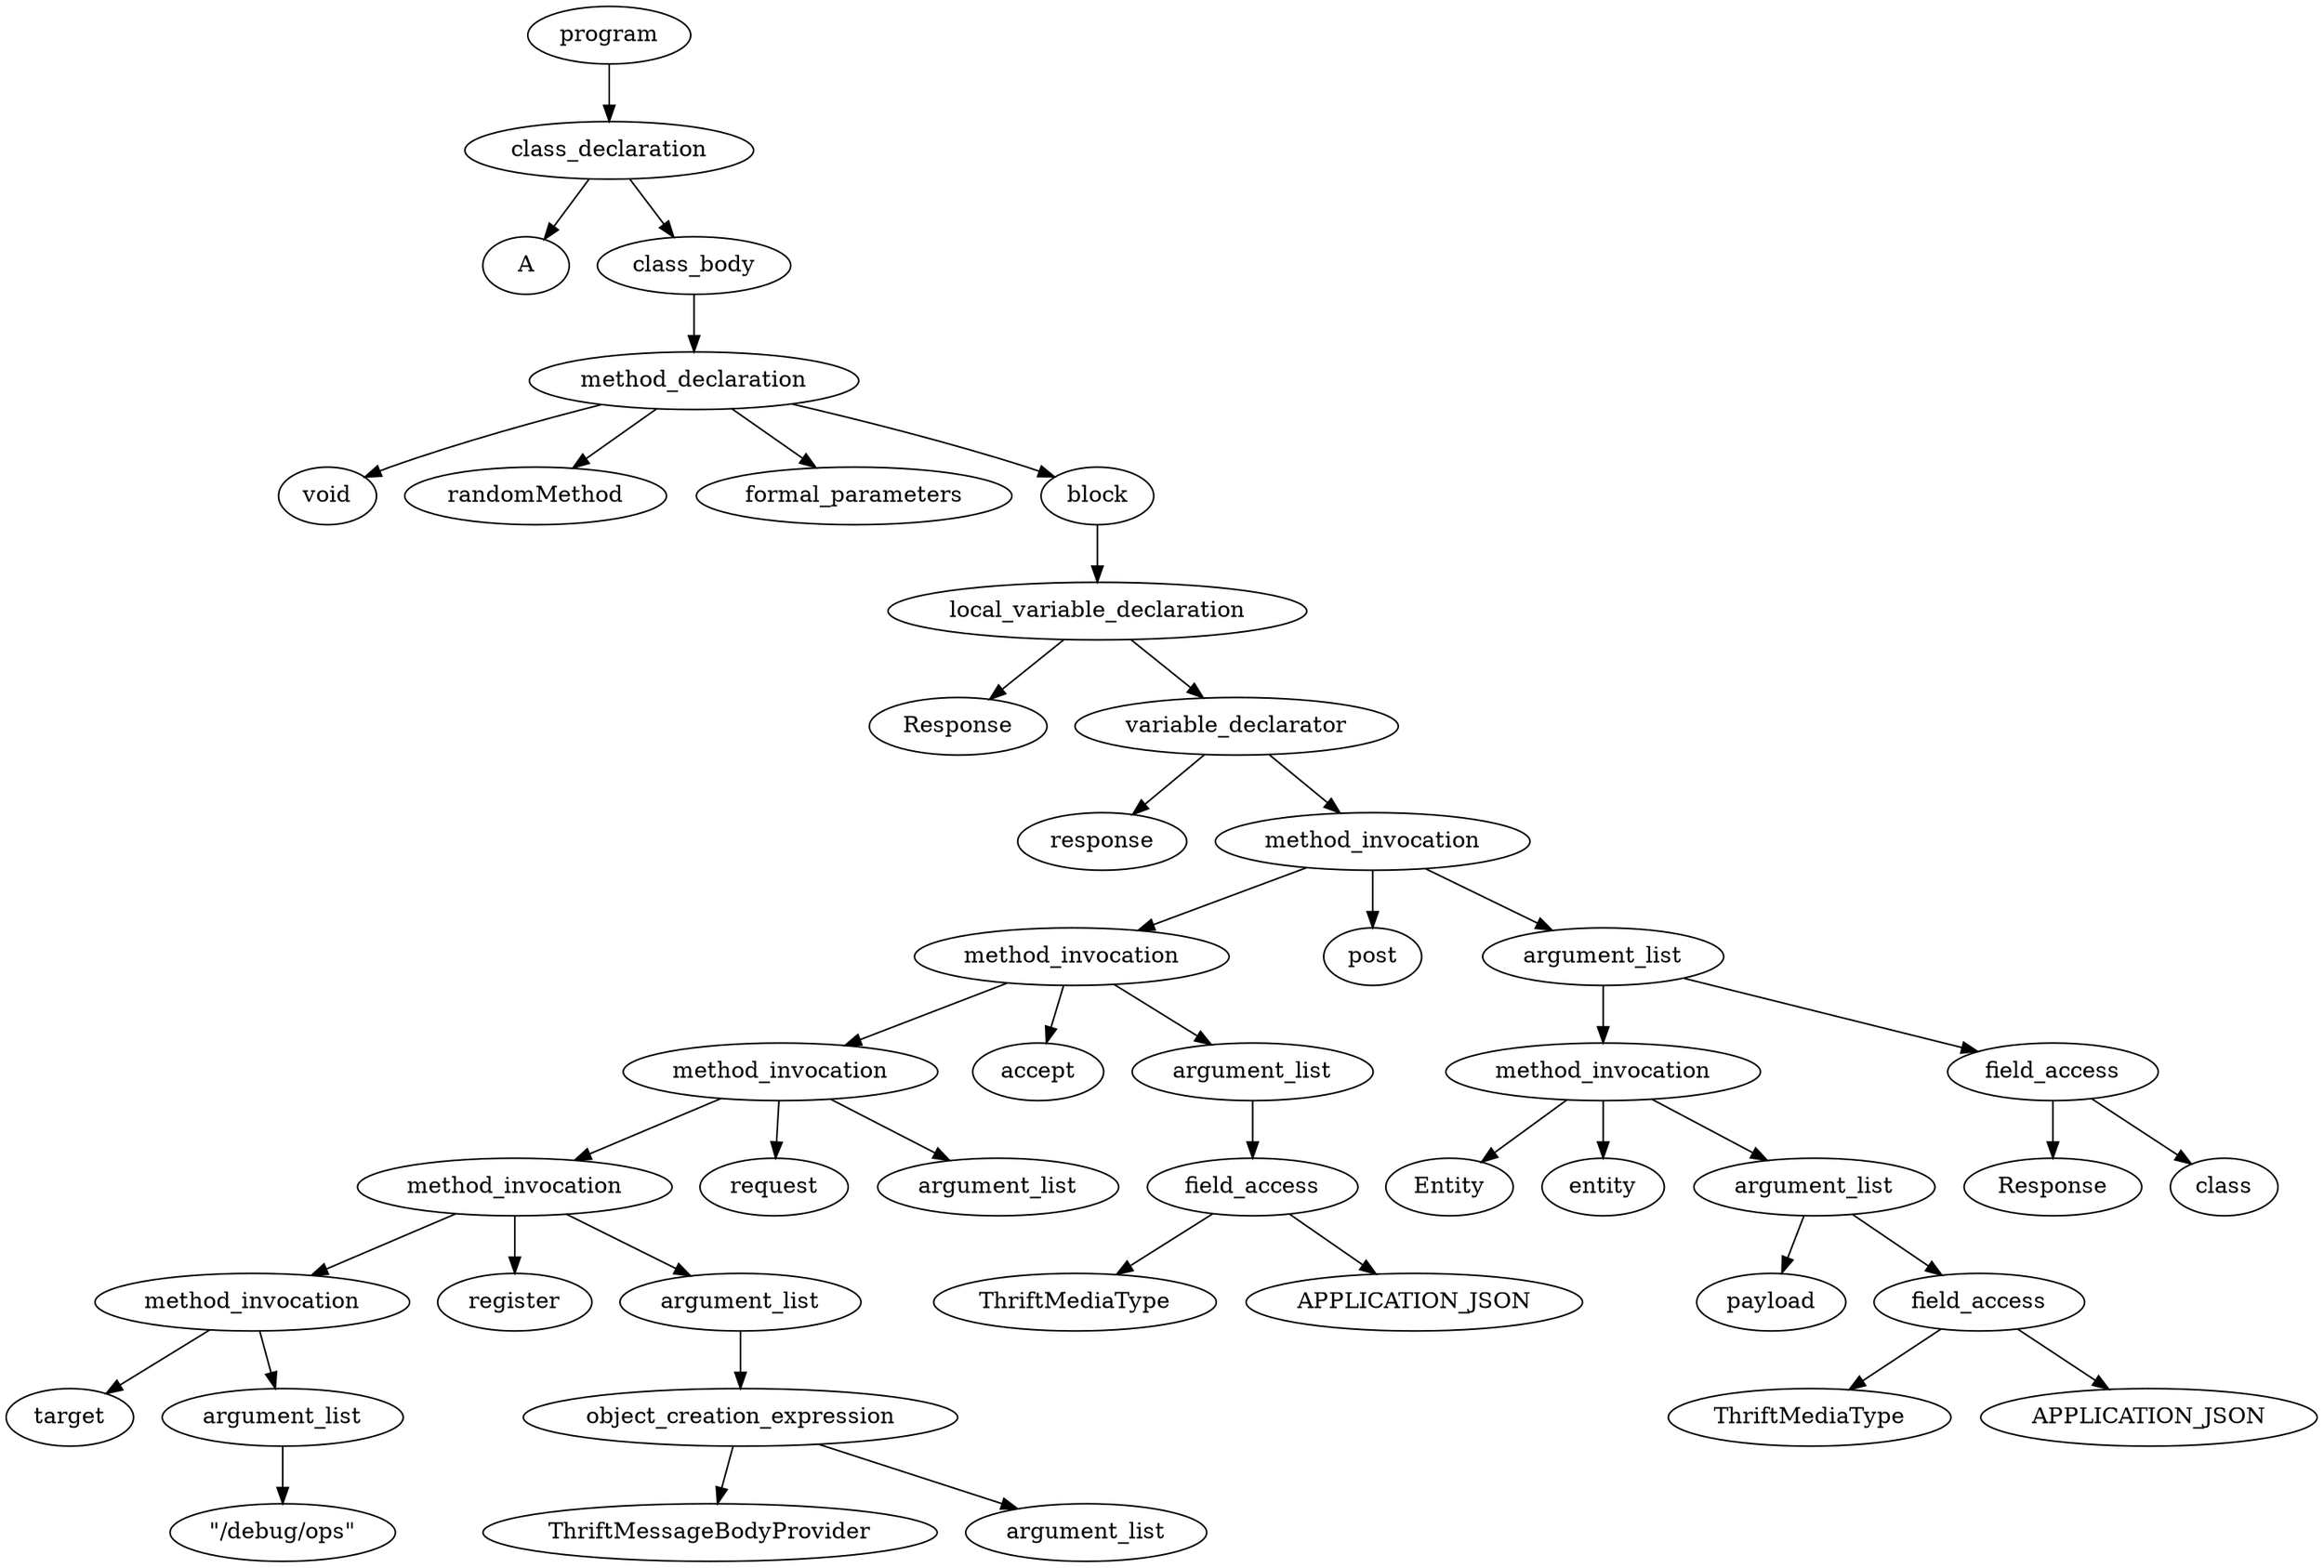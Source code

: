 strict digraph "" {
	node [label="\N"];
	4450880880	[label=program];
	4450879472	[label=class_declaration];
	4450880880 -> 4450879472;
	4450881968	[label=A];
	4450879472 -> 4450881968;
	4450881840	[label=class_body];
	4450879472 -> 4450881840;
	4450883568	[label=method_declaration];
	4450881840 -> 4450883568;
	4450883824	[label=void];
	4450883568 -> 4450883824;
	4450883888	[label=randomMethod];
	4450883568 -> 4450883888;
	4450883952	[label=formal_parameters];
	4450883568 -> 4450883952;
	4450883440	[label=block];
	4450883568 -> 4450883440;
	4450883696	[label=local_variable_declaration];
	4450883440 -> 4450883696;
	4450884720	[label=Response];
	4450883696 -> 4450884720;
	4450884784	[label=variable_declarator];
	4450883696 -> 4450884784;
	4450885104	[label=response];
	4450884784 -> 4450885104;
	4450884528	[label=method_invocation];
	4450884784 -> 4450884528;
	4450885424	[label=method_invocation];
	4450884528 -> 4450885424;
	4450885232	[label=post];
	4450884528 -> 4450885232;
	4450885552	[label=argument_list];
	4450884528 -> 4450885552;
	4450885744	[label=method_invocation];
	4450885424 -> 4450885744;
	4450885872	[label=accept];
	4450885424 -> 4450885872;
	4450885680	[label=argument_list];
	4450885424 -> 4450885680;
	4450886128	[label=method_invocation];
	4450885744 -> 4450886128;
	4450886256	[label=request];
	4450885744 -> 4450886256;
	4450885936	[label=argument_list];
	4450885744 -> 4450885936;
	4450886512	[label=method_invocation];
	4450886128 -> 4450886512;
	4450886640	[label=register];
	4450886128 -> 4450886640;
	4450886320	[label=argument_list];
	4450886128 -> 4450886320;
	4450886896	[label=target];
	4450886512 -> 4450886896;
	4450886960	[label=argument_list];
	4450886512 -> 4450886960;
	4450887024	[label="\"/debug/ops\""];
	4450886960 -> 4450887024;
	4450887472	[label=object_creation_expression];
	4450886320 -> 4450887472;
	4450887792	[label=ThriftMessageBodyProvider];
	4450887472 -> 4450887792;
	4450887856	[label=argument_list];
	4450887472 -> 4450887856;
	4450887280	[label=field_access];
	4450885680 -> 4450887280;
	4450888240	[label=ThriftMediaType];
	4450887280 -> 4450888240;
	4450887216	[label=APPLICATION_JSON];
	4450887280 -> 4450887216;
	4450886832	[label=method_invocation];
	4450885552 -> 4450886832;
	4450888752	[label=field_access];
	4450885552 -> 4450888752;
	4450888496	[label=Entity];
	4450886832 -> 4450888496;
	4450888624	[label=entity];
	4450886832 -> 4450888624;
	4450888816	[label=argument_list];
	4450886832 -> 4450888816;
	4450889584	[label=payload];
	4450888816 -> 4450889584;
	4450889200	[label=field_access];
	4450888816 -> 4450889200;
	4450889840	[label=ThriftMediaType];
	4450889200 -> 4450889840;
	4450890160	[label=APPLICATION_JSON];
	4450889200 -> 4450890160;
	4450889776	[label=Response];
	4450888752 -> 4450889776;
	4450889520	[label=class];
	4450888752 -> 4450889520;
}
